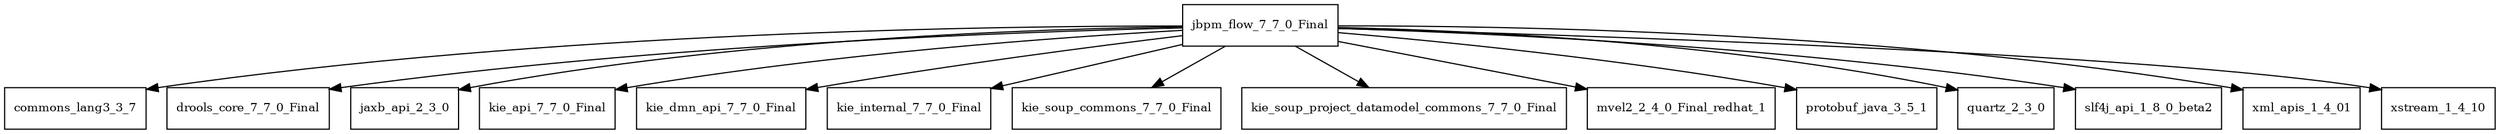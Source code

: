 digraph jbpm_flow_7_7_0_Final_dependencies {
  node [shape = box, fontsize=10.0];
  jbpm_flow_7_7_0_Final -> commons_lang3_3_7;
  jbpm_flow_7_7_0_Final -> drools_core_7_7_0_Final;
  jbpm_flow_7_7_0_Final -> jaxb_api_2_3_0;
  jbpm_flow_7_7_0_Final -> kie_api_7_7_0_Final;
  jbpm_flow_7_7_0_Final -> kie_dmn_api_7_7_0_Final;
  jbpm_flow_7_7_0_Final -> kie_internal_7_7_0_Final;
  jbpm_flow_7_7_0_Final -> kie_soup_commons_7_7_0_Final;
  jbpm_flow_7_7_0_Final -> kie_soup_project_datamodel_commons_7_7_0_Final;
  jbpm_flow_7_7_0_Final -> mvel2_2_4_0_Final_redhat_1;
  jbpm_flow_7_7_0_Final -> protobuf_java_3_5_1;
  jbpm_flow_7_7_0_Final -> quartz_2_3_0;
  jbpm_flow_7_7_0_Final -> slf4j_api_1_8_0_beta2;
  jbpm_flow_7_7_0_Final -> xml_apis_1_4_01;
  jbpm_flow_7_7_0_Final -> xstream_1_4_10;
}
